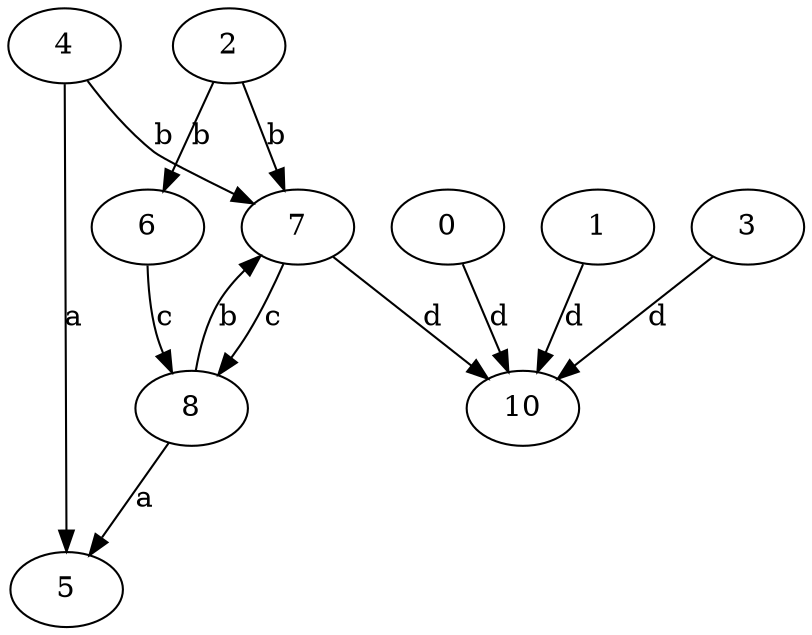 strict digraph  {
4;
0;
5;
1;
6;
7;
8;
10;
2;
3;
4 -> 5  [label=a];
4 -> 7  [label=b];
0 -> 10  [label=d];
1 -> 10  [label=d];
6 -> 8  [label=c];
7 -> 8  [label=c];
7 -> 10  [label=d];
8 -> 5  [label=a];
8 -> 7  [label=b];
2 -> 6  [label=b];
2 -> 7  [label=b];
3 -> 10  [label=d];
}

